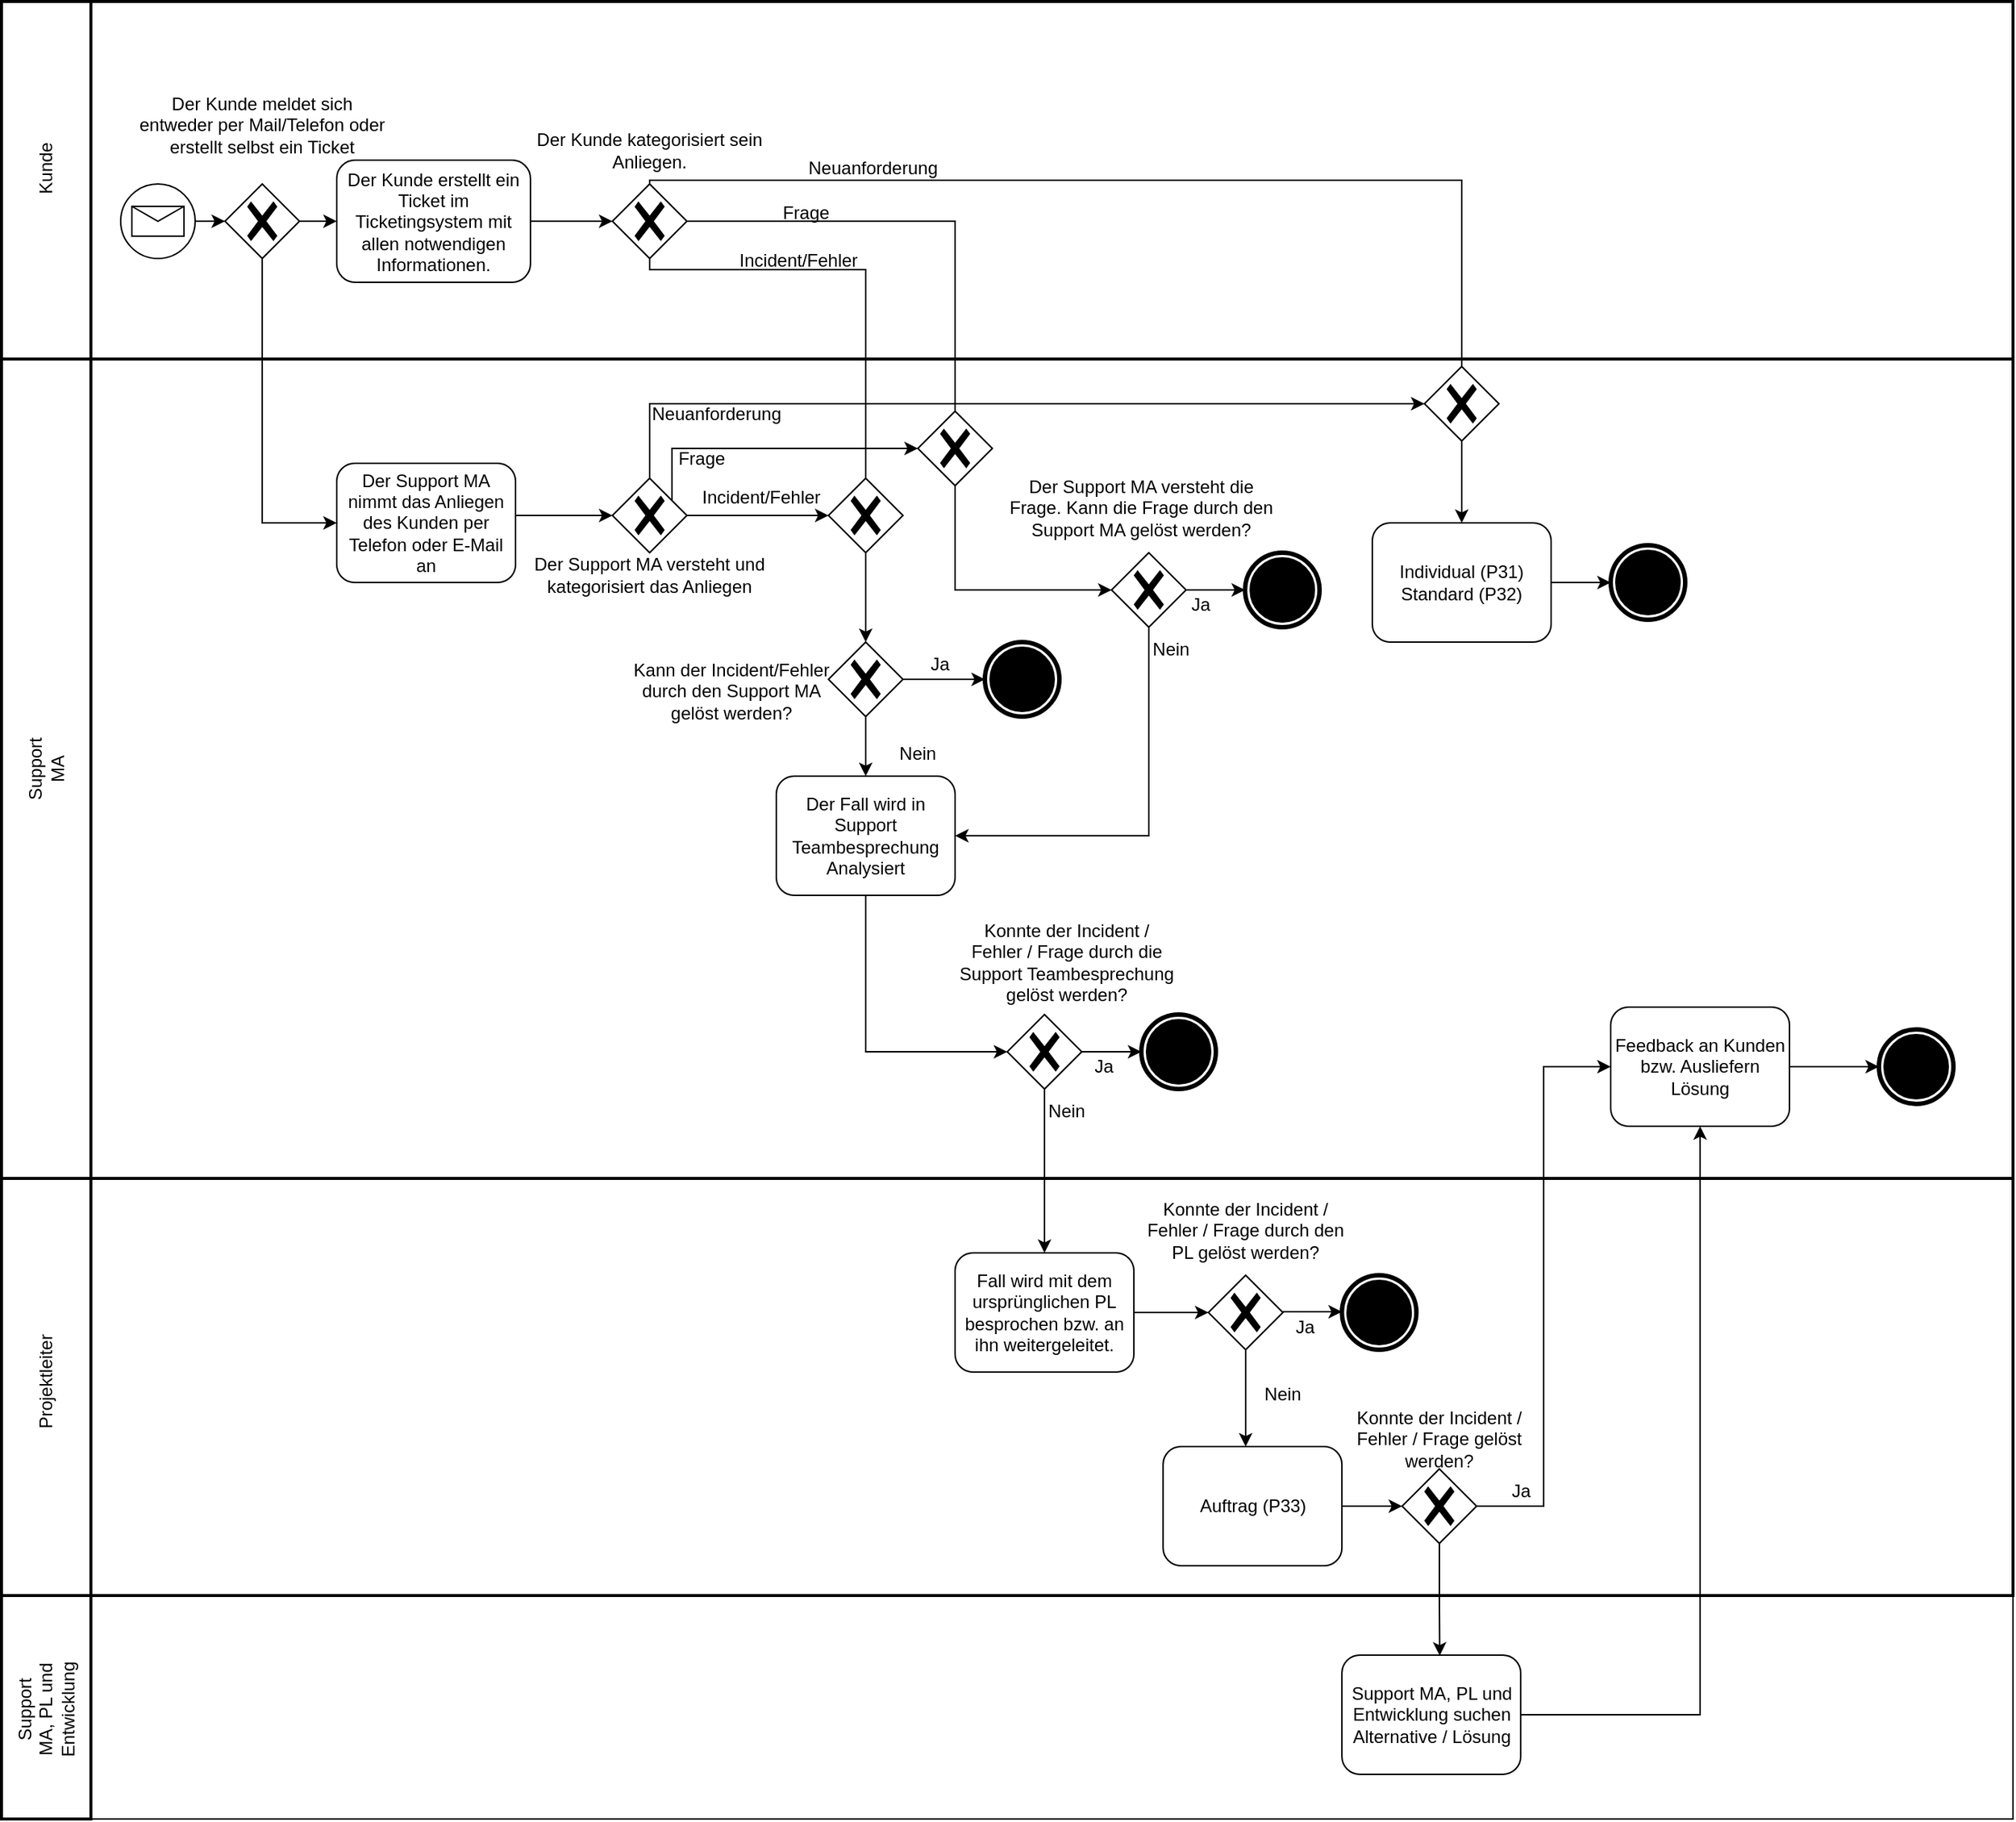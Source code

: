 <mxfile version="20.7.4" type="github">
  <diagram name="Page-1" id="2a216829-ef6e-dabb-86c1-c78162f3ba2b">
    <mxGraphModel dx="1235" dy="1746" grid="1" gridSize="10" guides="1" tooltips="1" connect="1" arrows="1" fold="1" page="1" pageScale="1" pageWidth="850" pageHeight="1100" background="none" math="0" shadow="0">
      <root>
        <mxCell id="0" />
        <mxCell id="1" parent="0" />
        <mxCell id="8k82SryMJ40sSkUZ9wEO-1" value="" style="rounded=0;whiteSpace=wrap;html=1;fillColor=none;strokeWidth=2;" parent="1" vertex="1">
          <mxGeometry x="70" y="-240" width="1350" height="240" as="geometry" />
        </mxCell>
        <mxCell id="OT7cg2ur5c4f-DrXH7eK-121" value="" style="rounded=0;whiteSpace=wrap;html=1;fillColor=none;" parent="1" vertex="1">
          <mxGeometry x="70" y="830" width="1350" height="150" as="geometry" />
        </mxCell>
        <mxCell id="OT7cg2ur5c4f-DrXH7eK-118" value="" style="rounded=0;whiteSpace=wrap;html=1;fillColor=none;strokeWidth=2;" parent="1" vertex="1">
          <mxGeometry x="70" y="550" width="1350" height="280" as="geometry" />
        </mxCell>
        <mxCell id="OT7cg2ur5c4f-DrXH7eK-117" value="" style="rounded=0;whiteSpace=wrap;html=1;fillColor=none;strokeWidth=2;" parent="1" vertex="1">
          <mxGeometry x="70" width="1350" height="550" as="geometry" />
        </mxCell>
        <mxCell id="OT7cg2ur5c4f-DrXH7eK-4" value="Ja" style="text;html=1;strokeColor=none;fillColor=none;align=center;verticalAlign=middle;whiteSpace=wrap;rounded=0;" parent="1" vertex="1">
          <mxGeometry x="670" y="190" width="60" height="30" as="geometry" />
        </mxCell>
        <mxCell id="OT7cg2ur5c4f-DrXH7eK-17" value="Neuanforderung" style="text;html=1;strokeColor=none;fillColor=none;align=center;verticalAlign=middle;whiteSpace=wrap;rounded=0;" parent="1" vertex="1">
          <mxGeometry x="625" y="-143.12" width="60" height="30" as="geometry" />
        </mxCell>
        <mxCell id="OT7cg2ur5c4f-DrXH7eK-21" value="Incident/Fehler" style="text;html=1;strokeColor=none;fillColor=none;align=center;verticalAlign=middle;whiteSpace=wrap;rounded=0;" parent="1" vertex="1">
          <mxGeometry x="555" y="-83.12" width="100" height="35" as="geometry" />
        </mxCell>
        <mxCell id="OT7cg2ur5c4f-DrXH7eK-25" value="Individual (P31)&lt;br&gt;Standard (P32)" style="shape=ext;rounded=1;html=1;whiteSpace=wrap;" parent="1" vertex="1">
          <mxGeometry x="990" y="110" width="120" height="80" as="geometry" />
        </mxCell>
        <mxCell id="OT7cg2ur5c4f-DrXH7eK-28" style="edgeStyle=orthogonalEdgeStyle;rounded=0;orthogonalLoop=1;jettySize=auto;html=1;exitX=1;exitY=0.5;exitDx=0;exitDy=0;" parent="1" source="OT7cg2ur5c4f-DrXH7eK-25" target="OT7cg2ur5c4f-DrXH7eK-29" edge="1">
          <mxGeometry relative="1" as="geometry">
            <mxPoint x="1232.1" y="120" as="sourcePoint" />
          </mxGeometry>
        </mxCell>
        <mxCell id="OT7cg2ur5c4f-DrXH7eK-29" value="" style="points=[[0.145,0.145,0],[0.5,0,0],[0.855,0.145,0],[1,0.5,0],[0.855,0.855,0],[0.5,1,0],[0.145,0.855,0],[0,0.5,0]];shape=mxgraph.bpmn.event;html=1;verticalLabelPosition=bottom;labelBackgroundColor=#ffffff;verticalAlign=top;align=center;perimeter=ellipsePerimeter;outlineConnect=0;aspect=fixed;outline=end;symbol=terminate;" parent="1" vertex="1">
          <mxGeometry x="1150" y="125" width="50" height="50" as="geometry" />
        </mxCell>
        <mxCell id="OT7cg2ur5c4f-DrXH7eK-31" value="Kann der Incident/Fehler durch den Support MA gelöst werden?" style="text;html=1;strokeColor=none;fillColor=none;align=center;verticalAlign=middle;whiteSpace=wrap;rounded=0;" parent="1" vertex="1">
          <mxGeometry x="490" y="190" width="140" height="65" as="geometry" />
        </mxCell>
        <mxCell id="OT7cg2ur5c4f-DrXH7eK-34" value="" style="points=[[0.145,0.145,0],[0.5,0,0],[0.855,0.145,0],[1,0.5,0],[0.855,0.855,0],[0.5,1,0],[0.145,0.855,0],[0,0.5,0]];shape=mxgraph.bpmn.event;html=1;verticalLabelPosition=bottom;labelBackgroundColor=#ffffff;verticalAlign=top;align=center;perimeter=ellipsePerimeter;outlineConnect=0;aspect=fixed;outline=end;symbol=terminate;" parent="1" vertex="1">
          <mxGeometry x="730" y="190" width="50" height="50" as="geometry" />
        </mxCell>
        <mxCell id="OT7cg2ur5c4f-DrXH7eK-36" style="edgeStyle=orthogonalEdgeStyle;rounded=0;orthogonalLoop=1;jettySize=auto;html=1;exitX=0.5;exitY=1;exitDx=0;exitDy=0;" parent="1" edge="1">
          <mxGeometry relative="1" as="geometry">
            <mxPoint x="735" y="422.5" as="sourcePoint" />
            <mxPoint x="735" y="422.5" as="targetPoint" />
          </mxGeometry>
        </mxCell>
        <mxCell id="OT7cg2ur5c4f-DrXH7eK-48" style="edgeStyle=orthogonalEdgeStyle;rounded=0;orthogonalLoop=1;jettySize=auto;html=1;" parent="1" source="OT7cg2ur5c4f-DrXH7eK-41" target="OT7cg2ur5c4f-DrXH7eK-72" edge="1">
          <mxGeometry relative="1" as="geometry">
            <mxPoint x="655" y="477.5" as="targetPoint" />
          </mxGeometry>
        </mxCell>
        <mxCell id="OT7cg2ur5c4f-DrXH7eK-74" style="edgeStyle=orthogonalEdgeStyle;rounded=0;orthogonalLoop=1;jettySize=auto;html=1;entryX=0;entryY=0.5;entryDx=0;entryDy=0;entryPerimeter=0;" parent="1" source="OT7cg2ur5c4f-DrXH7eK-41" target="OT7cg2ur5c4f-DrXH7eK-34" edge="1">
          <mxGeometry relative="1" as="geometry">
            <mxPoint x="715.48" y="402.64" as="targetPoint" />
            <Array as="points">
              <mxPoint x="690" y="215" />
              <mxPoint x="690" y="215" />
            </Array>
          </mxGeometry>
        </mxCell>
        <mxCell id="OT7cg2ur5c4f-DrXH7eK-41" value="" style="points=[[0.25,0.25,0],[0.5,0,0],[0.75,0.25,0],[1,0.5,0],[0.75,0.75,0],[0.5,1,0],[0.25,0.75,0],[0,0.5,0]];shape=mxgraph.bpmn.gateway2;html=1;verticalLabelPosition=bottom;labelBackgroundColor=#ffffff;verticalAlign=top;align=center;perimeter=rhombusPerimeter;outlineConnect=0;outline=none;symbol=none;gwType=exclusive;" parent="1" vertex="1">
          <mxGeometry x="625" y="190" width="50" height="50" as="geometry" />
        </mxCell>
        <mxCell id="OT7cg2ur5c4f-DrXH7eK-42" value="Frage" style="text;html=1;strokeColor=none;fillColor=none;align=center;verticalAlign=middle;whiteSpace=wrap;rounded=0;" parent="1" vertex="1">
          <mxGeometry x="580" y="-113.12" width="60" height="30" as="geometry" />
        </mxCell>
        <mxCell id="OT7cg2ur5c4f-DrXH7eK-47" style="edgeStyle=orthogonalEdgeStyle;rounded=0;orthogonalLoop=1;jettySize=auto;html=1;exitX=0.5;exitY=1;exitDx=0;exitDy=0;" parent="1" edge="1">
          <mxGeometry relative="1" as="geometry">
            <mxPoint x="655" y="522.5" as="sourcePoint" />
            <mxPoint x="655" y="522.5" as="targetPoint" />
          </mxGeometry>
        </mxCell>
        <mxCell id="OT7cg2ur5c4f-DrXH7eK-52" value="Nein" style="text;html=1;strokeColor=none;fillColor=none;align=center;verticalAlign=middle;whiteSpace=wrap;rounded=0;" parent="1" vertex="1">
          <mxGeometry x="655" y="250" width="60" height="30" as="geometry" />
        </mxCell>
        <mxCell id="OT7cg2ur5c4f-DrXH7eK-54" value="Der Support MA versteht die Frage. Kann die Frage durch den Support MA gelöst werden?" style="text;html=1;strokeColor=none;fillColor=none;align=center;verticalAlign=middle;whiteSpace=wrap;rounded=0;" parent="1" vertex="1">
          <mxGeometry x="745" y="80" width="180" height="40" as="geometry" />
        </mxCell>
        <mxCell id="OT7cg2ur5c4f-DrXH7eK-57" value="" style="points=[[0.145,0.145,0],[0.5,0,0],[0.855,0.145,0],[1,0.5,0],[0.855,0.855,0],[0.5,1,0],[0.145,0.855,0],[0,0.5,0]];shape=mxgraph.bpmn.event;html=1;verticalLabelPosition=bottom;labelBackgroundColor=#ffffff;verticalAlign=top;align=center;perimeter=ellipsePerimeter;outlineConnect=0;aspect=fixed;outline=end;symbol=terminate;" parent="1" vertex="1">
          <mxGeometry x="904.6" y="130" width="50" height="50" as="geometry" />
        </mxCell>
        <mxCell id="OT7cg2ur5c4f-DrXH7eK-73" style="edgeStyle=orthogonalEdgeStyle;rounded=0;orthogonalLoop=1;jettySize=auto;html=1;entryX=1;entryY=0.5;entryDx=0;entryDy=0;" parent="1" source="OT7cg2ur5c4f-DrXH7eK-59" target="OT7cg2ur5c4f-DrXH7eK-72" edge="1">
          <mxGeometry relative="1" as="geometry">
            <Array as="points">
              <mxPoint x="840" y="320" />
            </Array>
            <mxPoint x="650" y="520" as="targetPoint" />
          </mxGeometry>
        </mxCell>
        <mxCell id="8k82SryMJ40sSkUZ9wEO-14" style="edgeStyle=orthogonalEdgeStyle;rounded=0;orthogonalLoop=1;jettySize=auto;html=1;" parent="1" source="OT7cg2ur5c4f-DrXH7eK-59" target="OT7cg2ur5c4f-DrXH7eK-57" edge="1">
          <mxGeometry relative="1" as="geometry" />
        </mxCell>
        <mxCell id="OT7cg2ur5c4f-DrXH7eK-59" value="" style="points=[[0.25,0.25,0],[0.5,0,0],[0.75,0.25,0],[1,0.5,0],[0.75,0.75,0],[0.5,1,0],[0.25,0.75,0],[0,0.5,0]];shape=mxgraph.bpmn.gateway2;html=1;verticalLabelPosition=bottom;labelBackgroundColor=#ffffff;verticalAlign=top;align=center;perimeter=rhombusPerimeter;outlineConnect=0;outline=none;symbol=none;gwType=exclusive;" parent="1" vertex="1">
          <mxGeometry x="815" y="130" width="50" height="50" as="geometry" />
        </mxCell>
        <mxCell id="OT7cg2ur5c4f-DrXH7eK-68" value="Ja" style="text;html=1;strokeColor=none;fillColor=none;align=center;verticalAlign=middle;whiteSpace=wrap;rounded=0;" parent="1" vertex="1">
          <mxGeometry x="844.6" y="150" width="60" height="30" as="geometry" />
        </mxCell>
        <mxCell id="OT7cg2ur5c4f-DrXH7eK-69" value="Nein" style="text;html=1;strokeColor=none;fillColor=none;align=center;verticalAlign=middle;whiteSpace=wrap;rounded=0;" parent="1" vertex="1">
          <mxGeometry x="825" y="180" width="60" height="30" as="geometry" />
        </mxCell>
        <mxCell id="OT7cg2ur5c4f-DrXH7eK-77" style="edgeStyle=orthogonalEdgeStyle;rounded=0;orthogonalLoop=1;jettySize=auto;html=1;entryX=0;entryY=0.5;entryDx=0;entryDy=0;entryPerimeter=0;exitX=0.5;exitY=1;exitDx=0;exitDy=0;" parent="1" source="OT7cg2ur5c4f-DrXH7eK-72" target="OT7cg2ur5c4f-DrXH7eK-76" edge="1">
          <mxGeometry relative="1" as="geometry" />
        </mxCell>
        <mxCell id="OT7cg2ur5c4f-DrXH7eK-72" value="Der Fall wird in Support Teambesprechung Analysiert" style="shape=ext;rounded=1;html=1;whiteSpace=wrap;" parent="1" vertex="1">
          <mxGeometry x="590" y="280" width="120" height="80" as="geometry" />
        </mxCell>
        <mxCell id="8k82SryMJ40sSkUZ9wEO-26" style="edgeStyle=orthogonalEdgeStyle;rounded=0;orthogonalLoop=1;jettySize=auto;html=1;" parent="1" source="OT7cg2ur5c4f-DrXH7eK-76" target="OT7cg2ur5c4f-DrXH7eK-84" edge="1">
          <mxGeometry relative="1" as="geometry" />
        </mxCell>
        <mxCell id="OT7cg2ur5c4f-DrXH7eK-76" value="" style="points=[[0.25,0.25,0],[0.5,0,0],[0.75,0.25,0],[1,0.5,0],[0.75,0.75,0],[0.5,1,0],[0.25,0.75,0],[0,0.5,0]];shape=mxgraph.bpmn.gateway2;html=1;verticalLabelPosition=bottom;labelBackgroundColor=#ffffff;verticalAlign=top;align=center;perimeter=rhombusPerimeter;outlineConnect=0;outline=none;symbol=none;gwType=exclusive;" parent="1" vertex="1">
          <mxGeometry x="745" y="440" width="50" height="50" as="geometry" />
        </mxCell>
        <mxCell id="OT7cg2ur5c4f-DrXH7eK-78" value="Konnte der Incident / Fehler / Frage durch die Support Teambesprechung gelöst werden?" style="text;html=1;strokeColor=none;fillColor=none;align=center;verticalAlign=middle;whiteSpace=wrap;rounded=0;" parent="1" vertex="1">
          <mxGeometry x="710" y="370" width="150" height="70" as="geometry" />
        </mxCell>
        <mxCell id="OT7cg2ur5c4f-DrXH7eK-79" style="edgeStyle=orthogonalEdgeStyle;rounded=0;orthogonalLoop=1;jettySize=auto;html=1;exitX=1;exitY=0.5;exitDx=0;exitDy=0;entryX=0;entryY=0.5;entryDx=0;entryDy=0;entryPerimeter=0;exitPerimeter=0;" parent="1" source="OT7cg2ur5c4f-DrXH7eK-76" target="OT7cg2ur5c4f-DrXH7eK-80" edge="1">
          <mxGeometry relative="1" as="geometry">
            <mxPoint x="805" y="630" as="sourcePoint" />
            <Array as="points">
              <mxPoint x="835" y="465" />
            </Array>
          </mxGeometry>
        </mxCell>
        <mxCell id="OT7cg2ur5c4f-DrXH7eK-80" value="" style="points=[[0.145,0.145,0],[0.5,0,0],[0.855,0.145,0],[1,0.5,0],[0.855,0.855,0],[0.5,1,0],[0.145,0.855,0],[0,0.5,0]];shape=mxgraph.bpmn.event;html=1;verticalLabelPosition=bottom;labelBackgroundColor=#ffffff;verticalAlign=top;align=center;perimeter=ellipsePerimeter;outlineConnect=0;aspect=fixed;outline=end;symbol=terminate;" parent="1" vertex="1">
          <mxGeometry x="835" y="440" width="50" height="50" as="geometry" />
        </mxCell>
        <mxCell id="OT7cg2ur5c4f-DrXH7eK-82" value="Nein" style="text;html=1;strokeColor=none;fillColor=none;align=center;verticalAlign=middle;whiteSpace=wrap;rounded=0;" parent="1" vertex="1">
          <mxGeometry x="755" y="490" width="60" height="30" as="geometry" />
        </mxCell>
        <mxCell id="OT7cg2ur5c4f-DrXH7eK-83" value="Ja" style="text;html=1;strokeColor=none;fillColor=none;align=center;verticalAlign=middle;whiteSpace=wrap;rounded=0;" parent="1" vertex="1">
          <mxGeometry x="780" y="460" width="60" height="30" as="geometry" />
        </mxCell>
        <mxCell id="OT7cg2ur5c4f-DrXH7eK-100" style="edgeStyle=orthogonalEdgeStyle;rounded=0;orthogonalLoop=1;jettySize=auto;html=1;" parent="1" source="OT7cg2ur5c4f-DrXH7eK-84" target="OT7cg2ur5c4f-DrXH7eK-95" edge="1">
          <mxGeometry relative="1" as="geometry" />
        </mxCell>
        <mxCell id="OT7cg2ur5c4f-DrXH7eK-84" value="Fall wird mit dem ursprünglichen PL besprochen bzw. an ihn weitergeleitet." style="shape=ext;rounded=1;html=1;whiteSpace=wrap;" parent="1" vertex="1">
          <mxGeometry x="710" y="600" width="120" height="80" as="geometry" />
        </mxCell>
        <mxCell id="OT7cg2ur5c4f-DrXH7eK-94" style="edgeStyle=orthogonalEdgeStyle;rounded=0;orthogonalLoop=1;jettySize=auto;html=1;" parent="1" source="OT7cg2ur5c4f-DrXH7eK-95" edge="1">
          <mxGeometry relative="1" as="geometry">
            <mxPoint x="905" y="730" as="targetPoint" />
          </mxGeometry>
        </mxCell>
        <mxCell id="OT7cg2ur5c4f-DrXH7eK-95" value="" style="points=[[0.25,0.25,0],[0.5,0,0],[0.75,0.25,0],[1,0.5,0],[0.75,0.75,0],[0.5,1,0],[0.25,0.75,0],[0,0.5,0]];shape=mxgraph.bpmn.gateway2;html=1;verticalLabelPosition=bottom;labelBackgroundColor=#ffffff;verticalAlign=top;align=center;perimeter=rhombusPerimeter;outlineConnect=0;outline=none;symbol=none;gwType=exclusive;" parent="1" vertex="1">
          <mxGeometry x="880" y="615" width="50" height="50" as="geometry" />
        </mxCell>
        <mxCell id="OT7cg2ur5c4f-DrXH7eK-96" style="edgeStyle=orthogonalEdgeStyle;rounded=0;orthogonalLoop=1;jettySize=auto;html=1;exitX=0.5;exitY=0;exitDx=0;exitDy=0;entryX=0;entryY=0.5;entryDx=0;entryDy=0;entryPerimeter=0;" parent="1" target="OT7cg2ur5c4f-DrXH7eK-97" edge="1">
          <mxGeometry relative="1" as="geometry">
            <mxPoint x="930" y="639.5" as="sourcePoint" />
          </mxGeometry>
        </mxCell>
        <mxCell id="OT7cg2ur5c4f-DrXH7eK-97" value="" style="points=[[0.145,0.145,0],[0.5,0,0],[0.855,0.145,0],[1,0.5,0],[0.855,0.855,0],[0.5,1,0],[0.145,0.855,0],[0,0.5,0]];shape=mxgraph.bpmn.event;html=1;verticalLabelPosition=bottom;labelBackgroundColor=#ffffff;verticalAlign=top;align=center;perimeter=ellipsePerimeter;outlineConnect=0;aspect=fixed;outline=end;symbol=terminate;" parent="1" vertex="1">
          <mxGeometry x="969.6" y="615" width="50" height="50" as="geometry" />
        </mxCell>
        <mxCell id="OT7cg2ur5c4f-DrXH7eK-98" value="Nein" style="text;html=1;strokeColor=none;fillColor=none;align=center;verticalAlign=middle;whiteSpace=wrap;rounded=0;" parent="1" vertex="1">
          <mxGeometry x="899.6" y="680" width="60" height="30" as="geometry" />
        </mxCell>
        <mxCell id="OT7cg2ur5c4f-DrXH7eK-99" value="Ja" style="text;html=1;strokeColor=none;fillColor=none;align=center;verticalAlign=middle;whiteSpace=wrap;rounded=0;" parent="1" vertex="1">
          <mxGeometry x="915.4" y="635" width="59.6" height="30" as="geometry" />
        </mxCell>
        <mxCell id="OT7cg2ur5c4f-DrXH7eK-101" value="Konnte der Incident / Fehler / Frage durch den PL gelöst werden?" style="text;html=1;strokeColor=none;fillColor=none;align=center;verticalAlign=middle;whiteSpace=wrap;rounded=0;" parent="1" vertex="1">
          <mxGeometry x="830" y="550" width="150" height="70" as="geometry" />
        </mxCell>
        <mxCell id="OT7cg2ur5c4f-DrXH7eK-105" style="edgeStyle=orthogonalEdgeStyle;rounded=0;orthogonalLoop=1;jettySize=auto;html=1;entryX=0;entryY=0.5;entryDx=0;entryDy=0;entryPerimeter=0;" parent="1" source="OT7cg2ur5c4f-DrXH7eK-103" target="OT7cg2ur5c4f-DrXH7eK-104" edge="1">
          <mxGeometry relative="1" as="geometry" />
        </mxCell>
        <mxCell id="OT7cg2ur5c4f-DrXH7eK-103" value="Auftrag (P33)" style="shape=ext;rounded=1;html=1;whiteSpace=wrap;" parent="1" vertex="1">
          <mxGeometry x="849.6" y="730" width="120" height="80" as="geometry" />
        </mxCell>
        <mxCell id="OT7cg2ur5c4f-DrXH7eK-108" style="edgeStyle=orthogonalEdgeStyle;rounded=0;orthogonalLoop=1;jettySize=auto;html=1;entryX=0;entryY=0.5;entryDx=0;entryDy=0;" parent="1" source="OT7cg2ur5c4f-DrXH7eK-104" target="OT7cg2ur5c4f-DrXH7eK-107" edge="1">
          <mxGeometry relative="1" as="geometry" />
        </mxCell>
        <mxCell id="OT7cg2ur5c4f-DrXH7eK-112" style="edgeStyle=orthogonalEdgeStyle;rounded=0;orthogonalLoop=1;jettySize=auto;html=1;entryX=0.547;entryY=0.004;entryDx=0;entryDy=0;entryPerimeter=0;" parent="1" source="OT7cg2ur5c4f-DrXH7eK-104" target="OT7cg2ur5c4f-DrXH7eK-111" edge="1">
          <mxGeometry relative="1" as="geometry" />
        </mxCell>
        <mxCell id="OT7cg2ur5c4f-DrXH7eK-104" value="" style="points=[[0.25,0.25,0],[0.5,0,0],[0.75,0.25,0],[1,0.5,0],[0.75,0.75,0],[0.5,1,0],[0.25,0.75,0],[0,0.5,0]];shape=mxgraph.bpmn.gateway2;html=1;verticalLabelPosition=bottom;labelBackgroundColor=#ffffff;verticalAlign=top;align=center;perimeter=rhombusPerimeter;outlineConnect=0;outline=none;symbol=none;gwType=exclusive;" parent="1" vertex="1">
          <mxGeometry x="1010" y="745" width="50" height="50" as="geometry" />
        </mxCell>
        <mxCell id="OT7cg2ur5c4f-DrXH7eK-106" value="Konnte der Incident / Fehler / Frage gelöst werden?" style="text;html=1;strokeColor=none;fillColor=none;align=center;verticalAlign=middle;whiteSpace=wrap;rounded=0;" parent="1" vertex="1">
          <mxGeometry x="960" y="690" width="150" height="70" as="geometry" />
        </mxCell>
        <mxCell id="OT7cg2ur5c4f-DrXH7eK-116" style="edgeStyle=orthogonalEdgeStyle;rounded=0;orthogonalLoop=1;jettySize=auto;html=1;entryX=0;entryY=0.5;entryDx=0;entryDy=0;entryPerimeter=0;" parent="1" source="OT7cg2ur5c4f-DrXH7eK-107" target="OT7cg2ur5c4f-DrXH7eK-115" edge="1">
          <mxGeometry relative="1" as="geometry" />
        </mxCell>
        <mxCell id="OT7cg2ur5c4f-DrXH7eK-107" value="Feedback an Kunden bzw. Ausliefern Lösung" style="shape=ext;rounded=1;html=1;whiteSpace=wrap;" parent="1" vertex="1">
          <mxGeometry x="1150" y="435" width="120" height="80" as="geometry" />
        </mxCell>
        <mxCell id="OT7cg2ur5c4f-DrXH7eK-109" value="Ja" style="text;html=1;strokeColor=none;fillColor=none;align=center;verticalAlign=middle;whiteSpace=wrap;rounded=0;" parent="1" vertex="1">
          <mxGeometry x="1060" y="745" width="59.6" height="30" as="geometry" />
        </mxCell>
        <mxCell id="OT7cg2ur5c4f-DrXH7eK-113" style="edgeStyle=orthogonalEdgeStyle;rounded=0;orthogonalLoop=1;jettySize=auto;html=1;entryX=0.5;entryY=1;entryDx=0;entryDy=0;" parent="1" source="OT7cg2ur5c4f-DrXH7eK-111" target="OT7cg2ur5c4f-DrXH7eK-107" edge="1">
          <mxGeometry relative="1" as="geometry" />
        </mxCell>
        <mxCell id="OT7cg2ur5c4f-DrXH7eK-111" value="Support MA, PL und Entwicklung suchen Alternative / Lösung" style="shape=ext;rounded=1;html=1;whiteSpace=wrap;" parent="1" vertex="1">
          <mxGeometry x="969.6" y="870" width="120" height="80" as="geometry" />
        </mxCell>
        <mxCell id="OT7cg2ur5c4f-DrXH7eK-115" value="" style="points=[[0.145,0.145,0],[0.5,0,0],[0.855,0.145,0],[1,0.5,0],[0.855,0.855,0],[0.5,1,0],[0.145,0.855,0],[0,0.5,0]];shape=mxgraph.bpmn.event;html=1;verticalLabelPosition=bottom;labelBackgroundColor=#ffffff;verticalAlign=top;align=center;perimeter=ellipsePerimeter;outlineConnect=0;aspect=fixed;outline=end;symbol=terminate;" parent="1" vertex="1">
          <mxGeometry x="1330" y="450" width="50" height="50" as="geometry" />
        </mxCell>
        <mxCell id="OT7cg2ur5c4f-DrXH7eK-119" value="" style="rounded=0;whiteSpace=wrap;html=1;fillColor=none;strokeWidth=2;" parent="1" vertex="1">
          <mxGeometry x="70" y="-240" width="60" height="1220" as="geometry" />
        </mxCell>
        <mxCell id="OT7cg2ur5c4f-DrXH7eK-120" value="Support MA" style="text;html=1;strokeColor=none;fillColor=none;align=center;verticalAlign=middle;whiteSpace=wrap;rounded=0;direction=east;rotation=270;" parent="1" vertex="1">
          <mxGeometry x="70" y="260" width="60" height="30" as="geometry" />
        </mxCell>
        <mxCell id="OT7cg2ur5c4f-DrXH7eK-122" value="Projektleiter" style="text;html=1;strokeColor=none;fillColor=none;align=center;verticalAlign=middle;whiteSpace=wrap;rounded=0;direction=east;rotation=270;" parent="1" vertex="1">
          <mxGeometry x="70" y="671.25" width="60" height="30" as="geometry" />
        </mxCell>
        <mxCell id="OT7cg2ur5c4f-DrXH7eK-123" value="Support MA, PL und Entwicklung" style="text;html=1;strokeColor=none;fillColor=none;align=center;verticalAlign=middle;whiteSpace=wrap;rounded=0;direction=east;rotation=270;" parent="1" vertex="1">
          <mxGeometry x="70" y="891.25" width="60" height="30" as="geometry" />
        </mxCell>
        <mxCell id="8k82SryMJ40sSkUZ9wEO-2" value="Kunde" style="text;html=1;strokeColor=none;fillColor=none;align=center;verticalAlign=middle;whiteSpace=wrap;rounded=0;direction=east;rotation=270;" parent="1" vertex="1">
          <mxGeometry x="70" y="-143.12" width="60" height="30" as="geometry" />
        </mxCell>
        <mxCell id="XhimP7yNyc7SuA0uO1DH-27" style="edgeStyle=orthogonalEdgeStyle;rounded=0;orthogonalLoop=1;jettySize=auto;html=1;entryX=0;entryY=0.5;entryDx=0;entryDy=0;entryPerimeter=0;" parent="1" source="8k82SryMJ40sSkUZ9wEO-3" target="XhimP7yNyc7SuA0uO1DH-23" edge="1">
          <mxGeometry relative="1" as="geometry" />
        </mxCell>
        <mxCell id="8k82SryMJ40sSkUZ9wEO-3" value="" style="points=[[0.145,0.145,0],[0.5,0,0],[0.855,0.145,0],[1,0.5,0],[0.855,0.855,0],[0.5,1,0],[0.145,0.855,0],[0,0.5,0]];shape=mxgraph.bpmn.event;html=1;verticalLabelPosition=bottom;labelBackgroundColor=#ffffff;verticalAlign=top;align=center;perimeter=ellipsePerimeter;outlineConnect=0;aspect=fixed;outline=standard;symbol=message;" parent="1" vertex="1">
          <mxGeometry x="150" y="-117.5" width="50" height="50" as="geometry" />
        </mxCell>
        <mxCell id="8k82SryMJ40sSkUZ9wEO-7" style="edgeStyle=orthogonalEdgeStyle;rounded=0;orthogonalLoop=1;jettySize=auto;html=1;" parent="1" source="8k82SryMJ40sSkUZ9wEO-4" target="8k82SryMJ40sSkUZ9wEO-6" edge="1">
          <mxGeometry relative="1" as="geometry" />
        </mxCell>
        <mxCell id="8k82SryMJ40sSkUZ9wEO-4" value="Der Kunde erstellt ein Ticket im Ticketingsystem mit allen notwendigen Informationen." style="shape=ext;rounded=1;html=1;whiteSpace=wrap;" parent="1" vertex="1">
          <mxGeometry x="295" y="-133.44" width="130" height="81.88" as="geometry" />
        </mxCell>
        <mxCell id="8k82SryMJ40sSkUZ9wEO-16" style="edgeStyle=orthogonalEdgeStyle;rounded=0;orthogonalLoop=1;jettySize=auto;html=1;" parent="1" source="8k82SryMJ40sSkUZ9wEO-6" target="OT7cg2ur5c4f-DrXH7eK-25" edge="1">
          <mxGeometry relative="1" as="geometry">
            <Array as="points">
              <mxPoint x="505" y="-120" />
              <mxPoint x="1050" y="-120" />
            </Array>
            <mxPoint x="1052" y="80" as="targetPoint" />
          </mxGeometry>
        </mxCell>
        <mxCell id="8k82SryMJ40sSkUZ9wEO-17" style="edgeStyle=orthogonalEdgeStyle;rounded=0;orthogonalLoop=1;jettySize=auto;html=1;entryX=0;entryY=0.5;entryDx=0;entryDy=0;entryPerimeter=0;" parent="1" source="8k82SryMJ40sSkUZ9wEO-6" target="OT7cg2ur5c4f-DrXH7eK-59" edge="1">
          <mxGeometry relative="1" as="geometry">
            <Array as="points">
              <mxPoint x="710" y="-92" />
              <mxPoint x="710" y="155" />
            </Array>
          </mxGeometry>
        </mxCell>
        <mxCell id="8k82SryMJ40sSkUZ9wEO-18" style="edgeStyle=orthogonalEdgeStyle;rounded=0;orthogonalLoop=1;jettySize=auto;html=1;entryX=0.5;entryY=0;entryDx=0;entryDy=0;entryPerimeter=0;" parent="1" source="8k82SryMJ40sSkUZ9wEO-6" target="OT7cg2ur5c4f-DrXH7eK-41" edge="1">
          <mxGeometry relative="1" as="geometry">
            <Array as="points">
              <mxPoint x="505" y="-60" />
              <mxPoint x="650" y="-60" />
              <mxPoint x="650" y="190" />
            </Array>
          </mxGeometry>
        </mxCell>
        <mxCell id="8k82SryMJ40sSkUZ9wEO-6" value="" style="points=[[0.25,0.25,0],[0.5,0,0],[0.75,0.25,0],[1,0.5,0],[0.75,0.75,0],[0.5,1,0],[0.25,0.75,0],[0,0.5,0]];shape=mxgraph.bpmn.gateway2;html=1;verticalLabelPosition=bottom;labelBackgroundColor=#ffffff;verticalAlign=top;align=center;perimeter=rhombusPerimeter;outlineConnect=0;outline=none;symbol=none;gwType=exclusive;" parent="1" vertex="1">
          <mxGeometry x="480" y="-117.5" width="50" height="50" as="geometry" />
        </mxCell>
        <mxCell id="8k82SryMJ40sSkUZ9wEO-8" value="Der Kunde kategorisiert sein Anliegen." style="text;html=1;strokeColor=none;fillColor=none;align=center;verticalAlign=middle;whiteSpace=wrap;rounded=0;" parent="1" vertex="1">
          <mxGeometry x="420" y="-160" width="170" height="40" as="geometry" />
        </mxCell>
        <mxCell id="XhimP7yNyc7SuA0uO1DH-1" value="Der Support MA nimmt das Anliegen des Kunden per Telefon oder E-Mail an" style="shape=ext;rounded=1;html=1;whiteSpace=wrap;" parent="1" vertex="1">
          <mxGeometry x="295" y="70" width="120" height="80" as="geometry" />
        </mxCell>
        <mxCell id="XhimP7yNyc7SuA0uO1DH-2" style="edgeStyle=orthogonalEdgeStyle;rounded=0;html=1;jettySize=auto;orthogonalLoop=1;" parent="1" source="XhimP7yNyc7SuA0uO1DH-1" target="XhimP7yNyc7SuA0uO1DH-7" edge="1">
          <mxGeometry relative="1" as="geometry">
            <mxPoint x="509.97" y="150" as="targetPoint" />
            <Array as="points">
              <mxPoint x="430" y="105" />
              <mxPoint x="430" y="105" />
            </Array>
          </mxGeometry>
        </mxCell>
        <mxCell id="XhimP7yNyc7SuA0uO1DH-5" value="Der Support MA versteht und kategorisiert das Anliegen" style="text;html=1;strokeColor=none;fillColor=none;align=center;verticalAlign=middle;whiteSpace=wrap;rounded=0;" parent="1" vertex="1">
          <mxGeometry x="420" y="125" width="170" height="40" as="geometry" />
        </mxCell>
        <mxCell id="XhimP7yNyc7SuA0uO1DH-12" style="edgeStyle=orthogonalEdgeStyle;rounded=0;orthogonalLoop=1;jettySize=auto;html=1;exitX=0.5;exitY=0;exitDx=0;exitDy=0;exitPerimeter=0;entryX=0;entryY=0.5;entryDx=0;entryDy=0;entryPerimeter=0;" parent="1" source="XhimP7yNyc7SuA0uO1DH-7" edge="1" target="whEXFyzLVR58sYFxPAqN-4">
          <mxGeometry relative="1" as="geometry">
            <mxPoint x="1050" y="30" as="targetPoint" />
            <Array as="points">
              <mxPoint x="505" y="30" />
            </Array>
          </mxGeometry>
        </mxCell>
        <mxCell id="XhimP7yNyc7SuA0uO1DH-14" style="edgeStyle=orthogonalEdgeStyle;rounded=0;orthogonalLoop=1;jettySize=auto;html=1;exitX=1;exitY=0.5;exitDx=0;exitDy=0;exitPerimeter=0;entryX=0;entryY=0.5;entryDx=0;entryDy=0;entryPerimeter=0;" parent="1" source="XhimP7yNyc7SuA0uO1DH-7" edge="1" target="whEXFyzLVR58sYFxPAqN-3">
          <mxGeometry relative="1" as="geometry">
            <mxPoint x="710" y="60" as="targetPoint" />
            <Array as="points">
              <mxPoint x="520" y="105" />
              <mxPoint x="520" y="60" />
            </Array>
          </mxGeometry>
        </mxCell>
        <mxCell id="XhimP7yNyc7SuA0uO1DH-22" style="edgeStyle=orthogonalEdgeStyle;rounded=0;orthogonalLoop=1;jettySize=auto;html=1;entryX=0;entryY=0.5;entryDx=0;entryDy=0;entryPerimeter=0;" parent="1" source="XhimP7yNyc7SuA0uO1DH-7" edge="1" target="whEXFyzLVR58sYFxPAqN-1">
          <mxGeometry relative="1" as="geometry">
            <mxPoint x="650" y="105" as="targetPoint" />
          </mxGeometry>
        </mxCell>
        <mxCell id="XhimP7yNyc7SuA0uO1DH-7" value="" style="points=[[0.25,0.25,0],[0.5,0,0],[0.75,0.25,0],[1,0.5,0],[0.75,0.75,0],[0.5,1,0],[0.25,0.75,0],[0,0.5,0]];shape=mxgraph.bpmn.gateway2;html=1;verticalLabelPosition=bottom;labelBackgroundColor=#ffffff;verticalAlign=top;align=center;perimeter=rhombusPerimeter;outlineConnect=0;outline=none;symbol=none;gwType=exclusive;" parent="1" vertex="1">
          <mxGeometry x="480" y="80" width="50" height="50" as="geometry" />
        </mxCell>
        <mxCell id="XhimP7yNyc7SuA0uO1DH-17" value="Neuanforderung" style="text;html=1;strokeColor=none;fillColor=none;align=center;verticalAlign=middle;whiteSpace=wrap;rounded=0;rotation=0;" parent="1" vertex="1">
          <mxGeometry x="520" y="22" width="60" height="30" as="geometry" />
        </mxCell>
        <mxCell id="XhimP7yNyc7SuA0uO1DH-19" value="Frage" style="text;html=1;strokeColor=none;fillColor=none;align=center;verticalAlign=middle;whiteSpace=wrap;rounded=0;rotation=0;" parent="1" vertex="1">
          <mxGeometry x="510" y="52" width="60" height="30" as="geometry" />
        </mxCell>
        <mxCell id="XhimP7yNyc7SuA0uO1DH-20" value="Incident/Fehler" style="text;html=1;strokeColor=none;fillColor=none;align=center;verticalAlign=middle;whiteSpace=wrap;rounded=0;rotation=0;" parent="1" vertex="1">
          <mxGeometry x="530" y="75" width="100" height="35" as="geometry" />
        </mxCell>
        <mxCell id="XhimP7yNyc7SuA0uO1DH-28" style="edgeStyle=orthogonalEdgeStyle;rounded=0;orthogonalLoop=1;jettySize=auto;html=1;" parent="1" source="XhimP7yNyc7SuA0uO1DH-23" target="8k82SryMJ40sSkUZ9wEO-4" edge="1">
          <mxGeometry relative="1" as="geometry" />
        </mxCell>
        <mxCell id="XhimP7yNyc7SuA0uO1DH-29" style="edgeStyle=orthogonalEdgeStyle;rounded=0;orthogonalLoop=1;jettySize=auto;html=1;entryX=0;entryY=0.5;entryDx=0;entryDy=0;" parent="1" source="XhimP7yNyc7SuA0uO1DH-23" target="XhimP7yNyc7SuA0uO1DH-1" edge="1">
          <mxGeometry relative="1" as="geometry">
            <Array as="points">
              <mxPoint x="245" y="110" />
            </Array>
          </mxGeometry>
        </mxCell>
        <mxCell id="XhimP7yNyc7SuA0uO1DH-23" value="" style="points=[[0.25,0.25,0],[0.5,0,0],[0.75,0.25,0],[1,0.5,0],[0.75,0.75,0],[0.5,1,0],[0.25,0.75,0],[0,0.5,0]];shape=mxgraph.bpmn.gateway2;html=1;verticalLabelPosition=bottom;labelBackgroundColor=#ffffff;verticalAlign=top;align=center;perimeter=rhombusPerimeter;outlineConnect=0;outline=none;symbol=none;gwType=exclusive;" parent="1" vertex="1">
          <mxGeometry x="220" y="-117.49" width="50" height="50" as="geometry" />
        </mxCell>
        <mxCell id="XhimP7yNyc7SuA0uO1DH-26" value="Der Kunde meldet sich entweder per Mail/Telefon oder erstellt selbst ein Ticket" style="text;html=1;strokeColor=none;fillColor=none;align=center;verticalAlign=middle;whiteSpace=wrap;rounded=0;" parent="1" vertex="1">
          <mxGeometry x="160" y="-176.87" width="170" height="40" as="geometry" />
        </mxCell>
        <mxCell id="whEXFyzLVR58sYFxPAqN-1" value="" style="points=[[0.25,0.25,0],[0.5,0,0],[0.75,0.25,0],[1,0.5,0],[0.75,0.75,0],[0.5,1,0],[0.25,0.75,0],[0,0.5,0]];shape=mxgraph.bpmn.gateway2;html=1;verticalLabelPosition=bottom;labelBackgroundColor=#ffffff;verticalAlign=top;align=center;perimeter=rhombusPerimeter;outlineConnect=0;outline=none;symbol=none;gwType=exclusive;" vertex="1" parent="1">
          <mxGeometry x="625" y="80" width="50" height="50" as="geometry" />
        </mxCell>
        <mxCell id="whEXFyzLVR58sYFxPAqN-3" value="" style="points=[[0.25,0.25,0],[0.5,0,0],[0.75,0.25,0],[1,0.5,0],[0.75,0.75,0],[0.5,1,0],[0.25,0.75,0],[0,0.5,0]];shape=mxgraph.bpmn.gateway2;html=1;verticalLabelPosition=bottom;labelBackgroundColor=#ffffff;verticalAlign=top;align=center;perimeter=rhombusPerimeter;outlineConnect=0;outline=none;symbol=none;gwType=exclusive;" vertex="1" parent="1">
          <mxGeometry x="685" y="35" width="50" height="50" as="geometry" />
        </mxCell>
        <mxCell id="whEXFyzLVR58sYFxPAqN-4" value="" style="points=[[0.25,0.25,0],[0.5,0,0],[0.75,0.25,0],[1,0.5,0],[0.75,0.75,0],[0.5,1,0],[0.25,0.75,0],[0,0.5,0]];shape=mxgraph.bpmn.gateway2;html=1;verticalLabelPosition=bottom;labelBackgroundColor=#ffffff;verticalAlign=top;align=center;perimeter=rhombusPerimeter;outlineConnect=0;outline=none;symbol=none;gwType=exclusive;" vertex="1" parent="1">
          <mxGeometry x="1025" y="5" width="50" height="50" as="geometry" />
        </mxCell>
      </root>
    </mxGraphModel>
  </diagram>
</mxfile>
